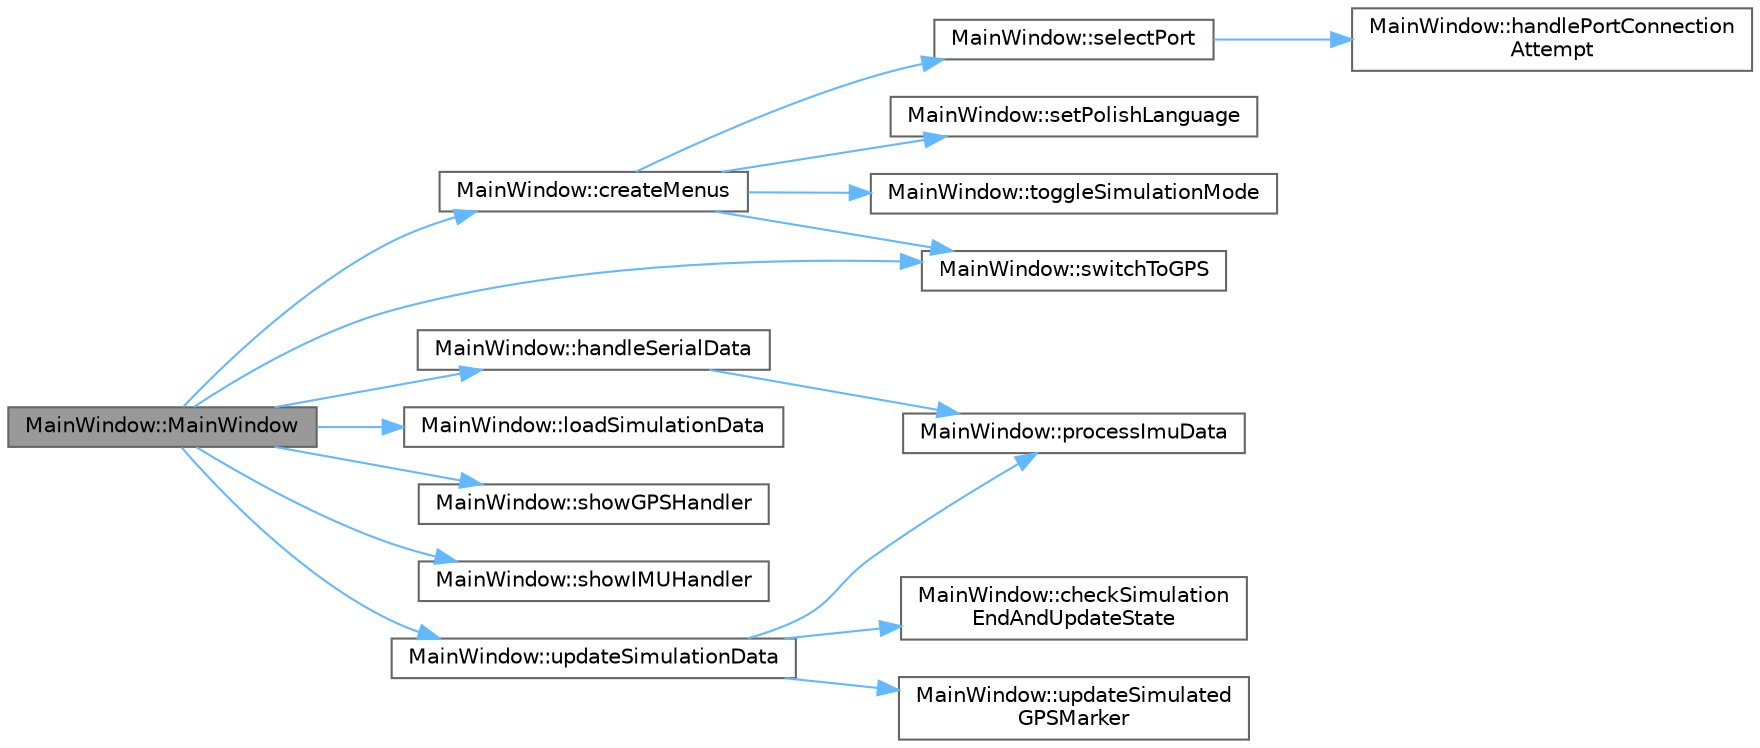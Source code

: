 digraph "MainWindow::MainWindow"
{
 // LATEX_PDF_SIZE
  bgcolor="transparent";
  edge [fontname=Helvetica,fontsize=10,labelfontname=Helvetica,labelfontsize=10];
  node [fontname=Helvetica,fontsize=10,shape=box,height=0.2,width=0.4];
  rankdir="LR";
  Node1 [id="Node000001",label="MainWindow::MainWindow",height=0.2,width=0.4,color="gray40", fillcolor="grey60", style="filled", fontcolor="black",tooltip="Konstruktor klasy MainWindow."];
  Node1 -> Node2 [id="edge1_Node000001_Node000002",color="steelblue1",style="solid",tooltip=" "];
  Node2 [id="Node000002",label="MainWindow::createMenus",height=0.2,width=0.4,color="grey40", fillcolor="white", style="filled",URL="$d6/d1a/classMainWindow.html#aa4907b0251d305659e403c62921ef331",tooltip="Tworzy i konfiguruje paski menu aplikacji."];
  Node2 -> Node3 [id="edge2_Node000002_Node000003",color="steelblue1",style="solid",tooltip=" "];
  Node3 [id="Node000003",label="MainWindow::selectPort",height=0.2,width=0.4,color="grey40", fillcolor="white", style="filled",URL="$d6/d1a/classMainWindow.html#a6dedd56270ef8d464c3761d832150a4f",tooltip="Otwiera okno dialogowe do wyboru portu szeregowego."];
  Node3 -> Node4 [id="edge3_Node000003_Node000004",color="steelblue1",style="solid",tooltip=" "];
  Node4 [id="Node000004",label="MainWindow::handlePortConnection\lAttempt",height=0.2,width=0.4,color="grey40", fillcolor="white", style="filled",URL="$d6/d1a/classMainWindow.html#a4e76cb4a4945fbcb6775f3e146bd9083",tooltip="Obsługuje próbę nawiązania połączenia z wybranym portem szeregowym."];
  Node2 -> Node5 [id="edge4_Node000002_Node000005",color="steelblue1",style="solid",tooltip=" "];
  Node5 [id="Node000005",label="MainWindow::setPolishLanguage",height=0.2,width=0.4,color="grey40", fillcolor="white", style="filled",URL="$d6/d1a/classMainWindow.html#a6878cf6875af692eb62f82298b80d951",tooltip="Slot do ustawienia języka polskiego (placeholder)."];
  Node2 -> Node6 [id="edge5_Node000002_Node000006",color="steelblue1",style="solid",tooltip=" "];
  Node6 [id="Node000006",label="MainWindow::switchToGPS",height=0.2,width=0.4,color="grey40", fillcolor="white", style="filled",URL="$d6/d1a/classMainWindow.html#aacb27bb63656c75c74959c477c837f65",tooltip="Sygnał emitowany w celu przełączenia widoku na wizualizację GPS."];
  Node2 -> Node7 [id="edge6_Node000002_Node000007",color="steelblue1",style="solid",tooltip=" "];
  Node7 [id="Node000007",label="MainWindow::toggleSimulationMode",height=0.2,width=0.4,color="grey40", fillcolor="white", style="filled",URL="$d6/d1a/classMainWindow.html#a74d49095c78009ce819250352fab920b",tooltip="Przełącza tryb działania aplikacji między symulacją a odczytem z portu szeregowego."];
  Node1 -> Node8 [id="edge7_Node000001_Node000008",color="steelblue1",style="solid",tooltip=" "];
  Node8 [id="Node000008",label="MainWindow::handleSerialData",height=0.2,width=0.4,color="grey40", fillcolor="white", style="filled",URL="$d6/d1a/classMainWindow.html#a69bb8d7ebb3e74a68708fdde35c51d01",tooltip="Obsługuje nowe dane otrzymane z portu szeregowego."];
  Node8 -> Node9 [id="edge8_Node000008_Node000009",color="steelblue1",style="solid",tooltip=" "];
  Node9 [id="Node000009",label="MainWindow::processImuData",height=0.2,width=0.4,color="grey40", fillcolor="white", style="filled",URL="$d6/d1a/classMainWindow.html#a368a5a3f1f3f29b0defb5b61dc47b862",tooltip="Przetwarza surowy wektor danych sensorycznych."];
  Node1 -> Node10 [id="edge9_Node000001_Node000010",color="steelblue1",style="solid",tooltip=" "];
  Node10 [id="Node000010",label="MainWindow::loadSimulationData",height=0.2,width=0.4,color="grey40", fillcolor="white", style="filled",URL="$d6/d1a/classMainWindow.html#ab932e36c2d63473d5830c3a61624f827",tooltip="Ładuje dane symulacyjne z podanego pliku."];
  Node1 -> Node11 [id="edge10_Node000001_Node000011",color="steelblue1",style="solid",tooltip=" "];
  Node11 [id="Node000011",label="MainWindow::showGPSHandler",height=0.2,width=0.4,color="grey40", fillcolor="white", style="filled",URL="$d6/d1a/classMainWindow.html#a6b3d9ebef51a07121ca3864b2a29c0c4",tooltip="Wyświetla widżet obsługujący dane GPS."];
  Node1 -> Node12 [id="edge11_Node000001_Node000012",color="steelblue1",style="solid",tooltip=" "];
  Node12 [id="Node000012",label="MainWindow::showIMUHandler",height=0.2,width=0.4,color="grey40", fillcolor="white", style="filled",URL="$d6/d1a/classMainWindow.html#a66dd23bcb343810b119e808a30a4d8a3",tooltip="Wyświetla widżet obsługujący dane IMU."];
  Node1 -> Node6 [id="edge12_Node000001_Node000006",color="steelblue1",style="solid",tooltip=" "];
  Node1 -> Node13 [id="edge13_Node000001_Node000013",color="steelblue1",style="solid",tooltip=" "];
  Node13 [id="Node000013",label="MainWindow::updateSimulationData",height=0.2,width=0.4,color="grey40", fillcolor="white", style="filled",URL="$d6/d1a/classMainWindow.html#a702c91073cc33a1476ec5c8b8f9d76fc",tooltip="Aktualizuje dane w trybie symulacji."];
  Node13 -> Node14 [id="edge14_Node000013_Node000014",color="steelblue1",style="solid",tooltip=" "];
  Node14 [id="Node000014",label="MainWindow::checkSimulation\lEndAndUpdateState",height=0.2,width=0.4,color="grey40", fillcolor="white", style="filled",URL="$d6/d1a/classMainWindow.html#afa40e1a2abe5498fff8e6ef43f03e952",tooltip="Sprawdza, czy osiągnięto koniec danych symulacyjnych i aktualizuje stan."];
  Node13 -> Node9 [id="edge15_Node000013_Node000009",color="steelblue1",style="solid",tooltip=" "];
  Node13 -> Node15 [id="edge16_Node000013_Node000015",color="steelblue1",style="solid",tooltip=" "];
  Node15 [id="Node000015",label="MainWindow::updateSimulated\lGPSMarker",height=0.2,width=0.4,color="grey40", fillcolor="white", style="filled",URL="$d6/d1a/classMainWindow.html#afe979219ae90701550fd7db098f08ac9",tooltip="Aktualizuje pozycję markera GPS w trybie symulacji."];
}
